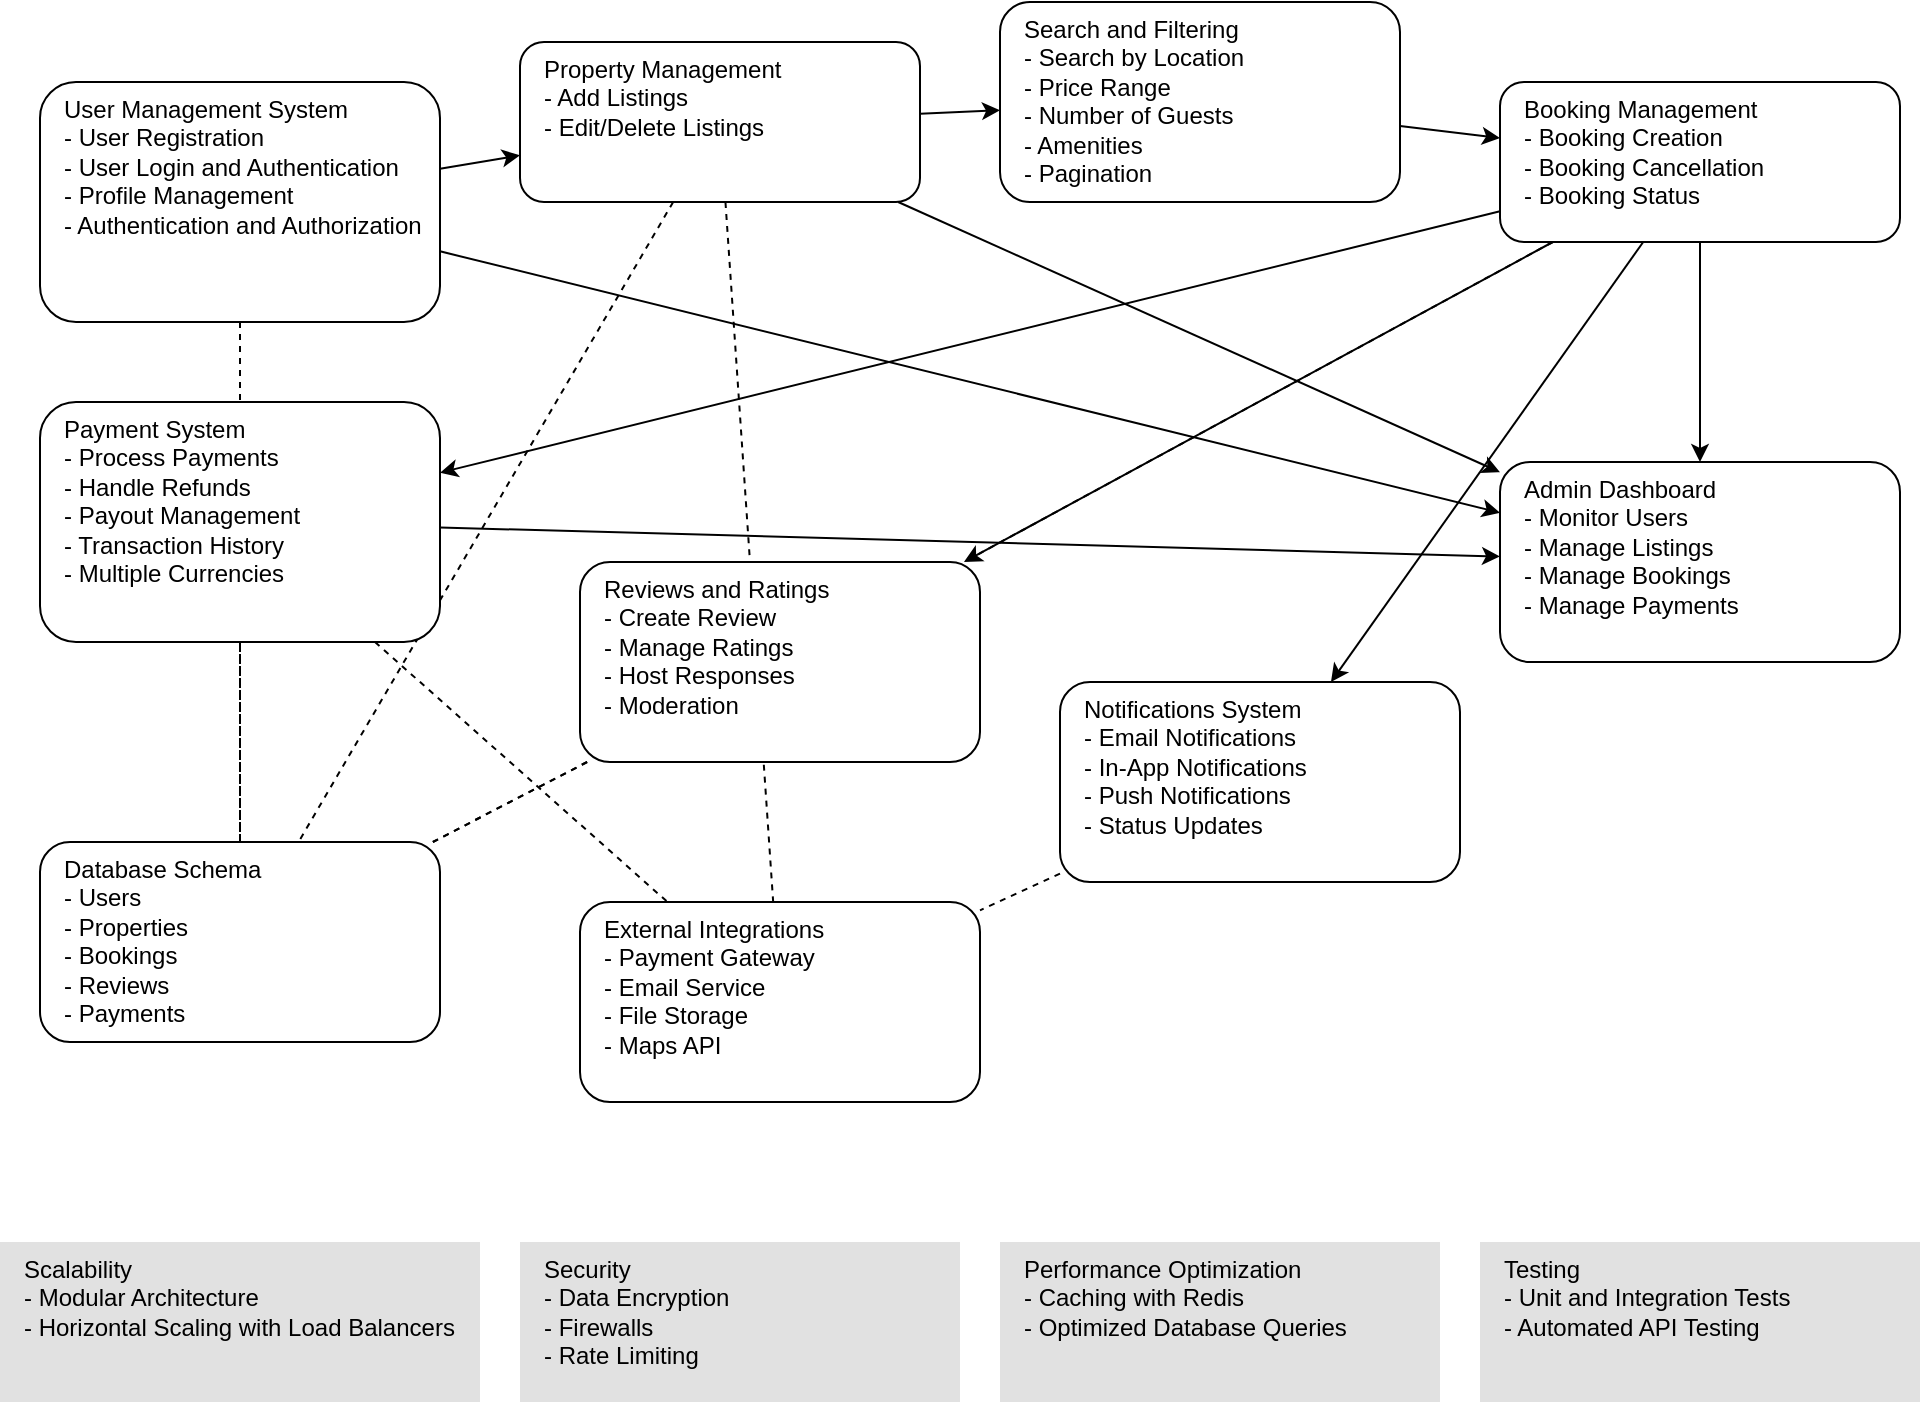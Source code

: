 <mxfile version="24.8.9">
  <diagram name="Airbnb Backend Architecture" id="6RG59ne8-V4FXaQNpN52">
    <mxGraphModel dx="2868" dy="1544" grid="1" gridSize="10" guides="1" tooltips="1" connect="1" arrows="1" fold="1" page="1" pageScale="1" pageWidth="850" pageHeight="1100" math="0" shadow="0">
      <root>
        <mxCell id="0" />
        <mxCell id="1" parent="0" />
        <mxCell id="hxJdYkPbJyTkE52abon3-13" value="User Management System&#xa;- User Registration&#xa;- User Login and Authentication&#xa;- Profile Management&#xa;- Authentication and Authorization" style="rounded=1;whiteSpace=wrap;html=1;align=left;verticalAlign=top;spacingLeft=10;" vertex="1" parent="1">
          <mxGeometry x="210" y="120" width="200" height="120" as="geometry" />
        </mxCell>
        <mxCell id="hxJdYkPbJyTkE52abon3-14" value="Property Management&#xa;- Add Listings&#xa;- Edit/Delete Listings" style="rounded=1;whiteSpace=wrap;html=1;align=left;verticalAlign=top;spacingLeft=10;" vertex="1" parent="1">
          <mxGeometry x="450" y="100" width="200" height="80" as="geometry" />
        </mxCell>
        <mxCell id="hxJdYkPbJyTkE52abon3-16" value="Booking Management&#xa;- Booking Creation&#xa;- Booking Cancellation&#xa;- Booking Status" style="rounded=1;whiteSpace=wrap;html=1;align=left;verticalAlign=top;spacingLeft=10;" vertex="1" parent="1">
          <mxGeometry x="940" y="120" width="200" height="80" as="geometry" />
        </mxCell>
        <mxCell id="hxJdYkPbJyTkE52abon3-20" value="Admin Dashboard&#xa;- Monitor Users&#xa;- Manage Listings&#xa;- Manage Bookings&#xa;- Manage Payments" style="rounded=1;whiteSpace=wrap;html=1;align=left;verticalAlign=top;spacingLeft=10;" vertex="1" parent="1">
          <mxGeometry x="940" y="310" width="200" height="100" as="geometry" />
        </mxCell>
        <mxCell id="hxJdYkPbJyTkE52abon3-21" value="Database Schema&#xa;- Users&#xa;- Properties&#xa;- Bookings&#xa;- Reviews&#xa;- Payments" style="rounded=1;whiteSpace=wrap;html=1;align=left;verticalAlign=top;spacingLeft=10;" vertex="1" parent="1">
          <mxGeometry x="210" y="500" width="200" height="100" as="geometry" />
        </mxCell>
        <mxCell id="hxJdYkPbJyTkE52abon3-22" value="External Integrations&#xa;- Payment Gateway&#xa;- Email Service&#xa;- File Storage&#xa;- Maps API" style="rounded=1;whiteSpace=wrap;html=1;align=left;verticalAlign=top;spacingLeft=10;" vertex="1" parent="1">
          <mxGeometry x="480" y="530" width="200" height="100" as="geometry" />
        </mxCell>
        <mxCell id="hxJdYkPbJyTkE52abon3-23" value="" style="endArrow=classic;html=1;" edge="1" parent="1" source="hxJdYkPbJyTkE52abon3-13" target="hxJdYkPbJyTkE52abon3-14">
          <mxGeometry relative="1" as="geometry" />
        </mxCell>
        <mxCell id="hxJdYkPbJyTkE52abon3-24" value="" style="endArrow=classic;html=1;" edge="1" parent="1" source="hxJdYkPbJyTkE52abon3-14" target="hxJdYkPbJyTkE52abon3-15">
          <mxGeometry relative="1" as="geometry" />
        </mxCell>
        <mxCell id="hxJdYkPbJyTkE52abon3-25" value="" style="endArrow=classic;html=1;" edge="1" parent="1" source="hxJdYkPbJyTkE52abon3-15" target="hxJdYkPbJyTkE52abon3-16">
          <mxGeometry relative="1" as="geometry" />
        </mxCell>
        <mxCell id="hxJdYkPbJyTkE52abon3-26" value="" style="endArrow=classic;html=1;" edge="1" parent="1" source="hxJdYkPbJyTkE52abon3-16" target="hxJdYkPbJyTkE52abon3-17">
          <mxGeometry relative="1" as="geometry" />
        </mxCell>
        <mxCell id="hxJdYkPbJyTkE52abon3-27" value="" style="endArrow=classic;html=1;" edge="1" parent="1" source="hxJdYkPbJyTkE52abon3-16" target="hxJdYkPbJyTkE52abon3-18">
          <mxGeometry relative="1" as="geometry" />
        </mxCell>
        <mxCell id="hxJdYkPbJyTkE52abon3-28" value="" style="endArrow=classic;html=1;" edge="1" parent="1" source="hxJdYkPbJyTkE52abon3-16" target="hxJdYkPbJyTkE52abon3-19">
          <mxGeometry relative="1" as="geometry" />
        </mxCell>
        <mxCell id="hxJdYkPbJyTkE52abon3-29" value="" style="endArrow=classic;html=1;" edge="1" parent="1" source="hxJdYkPbJyTkE52abon3-13" target="hxJdYkPbJyTkE52abon3-20">
          <mxGeometry relative="1" as="geometry" />
        </mxCell>
        <mxCell id="hxJdYkPbJyTkE52abon3-30" value="" style="endArrow=classic;html=1;" edge="1" parent="1" source="hxJdYkPbJyTkE52abon3-14" target="hxJdYkPbJyTkE52abon3-20">
          <mxGeometry relative="1" as="geometry" />
        </mxCell>
        <mxCell id="hxJdYkPbJyTkE52abon3-31" value="" style="endArrow=classic;html=1;" edge="1" parent="1" source="hxJdYkPbJyTkE52abon3-16" target="hxJdYkPbJyTkE52abon3-20">
          <mxGeometry relative="1" as="geometry" />
        </mxCell>
        <mxCell id="hxJdYkPbJyTkE52abon3-32" value="" style="endArrow=classic;html=1;" edge="1" parent="1" source="hxJdYkPbJyTkE52abon3-17" target="hxJdYkPbJyTkE52abon3-20">
          <mxGeometry relative="1" as="geometry" />
        </mxCell>
        <mxCell id="hxJdYkPbJyTkE52abon3-33" value="" style="dashed=1;endArrow=none;html=1;" edge="1" parent="1" source="hxJdYkPbJyTkE52abon3-13" target="hxJdYkPbJyTkE52abon3-21">
          <mxGeometry relative="1" as="geometry" />
        </mxCell>
        <mxCell id="hxJdYkPbJyTkE52abon3-34" value="" style="dashed=1;endArrow=none;html=1;" edge="1" parent="1" source="hxJdYkPbJyTkE52abon3-14" target="hxJdYkPbJyTkE52abon3-21">
          <mxGeometry relative="1" as="geometry" />
        </mxCell>
        <mxCell id="hxJdYkPbJyTkE52abon3-35" value="" style="dashed=1;endArrow=none;html=1;" edge="1" parent="1" source="hxJdYkPbJyTkE52abon3-18" target="hxJdYkPbJyTkE52abon3-21">
          <mxGeometry relative="1" as="geometry" />
        </mxCell>
        <mxCell id="hxJdYkPbJyTkE52abon3-36" value="" style="dashed=1;endArrow=none;html=1;" edge="1" parent="1" source="hxJdYkPbJyTkE52abon3-18" target="hxJdYkPbJyTkE52abon3-21">
          <mxGeometry relative="1" as="geometry" />
        </mxCell>
        <mxCell id="hxJdYkPbJyTkE52abon3-37" value="" style="dashed=1;endArrow=none;html=1;" edge="1" parent="1" source="hxJdYkPbJyTkE52abon3-17" target="hxJdYkPbJyTkE52abon3-21">
          <mxGeometry relative="1" as="geometry" />
        </mxCell>
        <mxCell id="hxJdYkPbJyTkE52abon3-38" value="" style="dashed=1;endArrow=none;html=1;" edge="1" parent="1" source="hxJdYkPbJyTkE52abon3-17" target="hxJdYkPbJyTkE52abon3-22">
          <mxGeometry relative="1" as="geometry" />
        </mxCell>
        <mxCell id="hxJdYkPbJyTkE52abon3-39" value="" style="dashed=1;endArrow=none;html=1;" edge="1" parent="1" source="hxJdYkPbJyTkE52abon3-19" target="hxJdYkPbJyTkE52abon3-22">
          <mxGeometry relative="1" as="geometry" />
        </mxCell>
        <mxCell id="hxJdYkPbJyTkE52abon3-40" value="" style="dashed=1;endArrow=none;html=1;" edge="1" parent="1" source="hxJdYkPbJyTkE52abon3-14" target="hxJdYkPbJyTkE52abon3-22">
          <mxGeometry relative="1" as="geometry" />
        </mxCell>
        <mxCell id="hxJdYkPbJyTkE52abon3-41" value="Scalability&#xa;- Modular Architecture&#xa;- Horizontal Scaling with Load Balancers" style="text;html=1;align=left;verticalAlign=top;spacingLeft=10;fillColor=#e1e1e1;" vertex="1" parent="1">
          <mxGeometry x="190" y="700" width="240" height="80" as="geometry" />
        </mxCell>
        <mxCell id="hxJdYkPbJyTkE52abon3-42" value="Security&#xa;- Data Encryption&#xa;- Firewalls&#xa;- Rate Limiting" style="text;html=1;align=left;verticalAlign=top;spacingLeft=10;fillColor=#e1e1e1;" vertex="1" parent="1">
          <mxGeometry x="450" y="700" width="220" height="80" as="geometry" />
        </mxCell>
        <mxCell id="hxJdYkPbJyTkE52abon3-43" value="Performance Optimization&#xa;- Caching with Redis&#xa;- Optimized Database Queries" style="text;html=1;align=left;verticalAlign=top;spacingLeft=10;fillColor=#e1e1e1;" vertex="1" parent="1">
          <mxGeometry x="690" y="700" width="220" height="80" as="geometry" />
        </mxCell>
        <mxCell id="hxJdYkPbJyTkE52abon3-44" value="Testing&#xa;- Unit and Integration Tests&#xa;- Automated API Testing" style="text;html=1;align=left;verticalAlign=top;spacingLeft=10;fillColor=#e1e1e1;" vertex="1" parent="1">
          <mxGeometry x="930" y="700" width="220" height="80" as="geometry" />
        </mxCell>
        <mxCell id="hxJdYkPbJyTkE52abon3-19" value="Notifications System&#xa;- Email Notifications&#xa;- In-App Notifications&#xa;- Push Notifications&#xa;- Status Updates" style="rounded=1;whiteSpace=wrap;html=1;align=left;verticalAlign=top;spacingLeft=10;" vertex="1" parent="1">
          <mxGeometry x="720" y="420" width="200" height="100" as="geometry" />
        </mxCell>
        <mxCell id="hxJdYkPbJyTkE52abon3-15" value="Search and Filtering&#xa;- Search by Location&#xa;- Price Range&#xa;- Number of Guests&#xa;- Amenities&#xa;- Pagination" style="rounded=1;whiteSpace=wrap;html=1;align=left;verticalAlign=top;spacingLeft=10;" vertex="1" parent="1">
          <mxGeometry x="690" y="80" width="200" height="100" as="geometry" />
        </mxCell>
        <mxCell id="hxJdYkPbJyTkE52abon3-45" value="" style="dashed=1;endArrow=none;html=1;" edge="1" parent="1" source="hxJdYkPbJyTkE52abon3-16" target="hxJdYkPbJyTkE52abon3-18">
          <mxGeometry relative="1" as="geometry">
            <mxPoint x="964" y="200" as="sourcePoint" />
            <mxPoint x="383" y="550" as="targetPoint" />
          </mxGeometry>
        </mxCell>
        <mxCell id="hxJdYkPbJyTkE52abon3-18" value="Reviews and Ratings&#xa;- Create Review&#xa;- Manage Ratings&#xa;- Host Responses&#xa;- Moderation" style="rounded=1;whiteSpace=wrap;html=1;align=left;verticalAlign=top;spacingLeft=10;" vertex="1" parent="1">
          <mxGeometry x="480" y="360" width="200" height="100" as="geometry" />
        </mxCell>
        <mxCell id="hxJdYkPbJyTkE52abon3-17" value="Payment System&#xa;- Process Payments&#xa;- Handle Refunds&#xa;- Payout Management&#xa;- Transaction History&#xa;- Multiple Currencies" style="rounded=1;whiteSpace=wrap;html=1;align=left;verticalAlign=top;spacingLeft=10;" vertex="1" parent="1">
          <mxGeometry x="210" y="280" width="200" height="120" as="geometry" />
        </mxCell>
      </root>
    </mxGraphModel>
  </diagram>
</mxfile>
